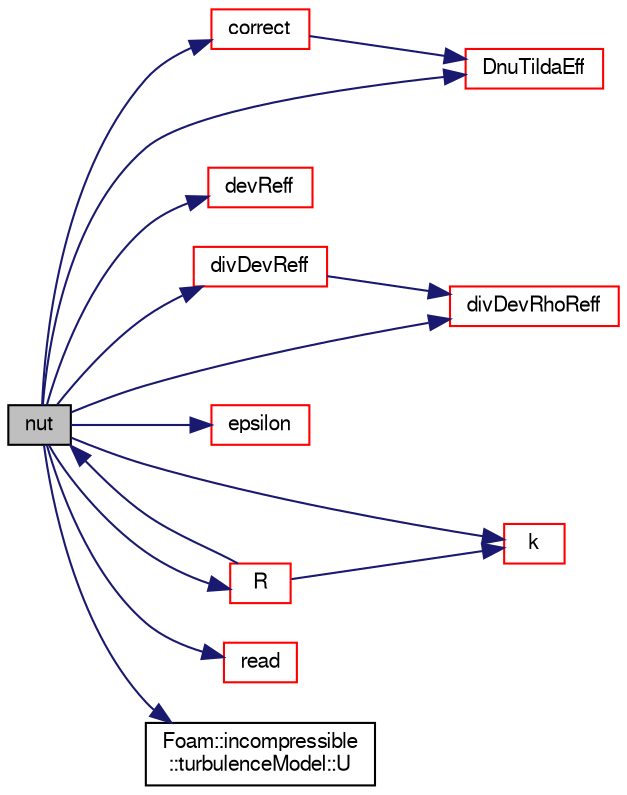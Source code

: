 digraph "nut"
{
  bgcolor="transparent";
  edge [fontname="FreeSans",fontsize="10",labelfontname="FreeSans",labelfontsize="10"];
  node [fontname="FreeSans",fontsize="10",shape=record];
  rankdir="LR";
  Node458 [label="nut",height=0.2,width=0.4,color="black", fillcolor="grey75", style="filled", fontcolor="black"];
  Node458 -> Node459 [color="midnightblue",fontsize="10",style="solid",fontname="FreeSans"];
  Node459 [label="correct",height=0.2,width=0.4,color="red",URL="$a31086.html#a3ae44b28050c3aa494c1d8e18cf618c1",tooltip="Solve the turbulence equations and correct the turbulence viscosity. "];
  Node459 -> Node850 [color="midnightblue",fontsize="10",style="solid",fontname="FreeSans"];
  Node850 [label="DnuTildaEff",height=0.2,width=0.4,color="red",URL="$a31086.html#a3db17e0612d3f43dfc21d593b7f7a942",tooltip="Return the effective diffusivity for nuTilda. "];
  Node458 -> Node865 [color="midnightblue",fontsize="10",style="solid",fontname="FreeSans"];
  Node865 [label="devReff",height=0.2,width=0.4,color="red",URL="$a31086.html#a5449021fbe915095746a83606a000df4",tooltip="Return the effective stress tensor including the laminar stress. "];
  Node458 -> Node908 [color="midnightblue",fontsize="10",style="solid",fontname="FreeSans"];
  Node908 [label="divDevReff",height=0.2,width=0.4,color="red",URL="$a31086.html#a028ac2eaccc9a479009b15cc6e21a89e",tooltip="Return the source term for the momentum equation. "];
  Node908 -> Node909 [color="midnightblue",fontsize="10",style="solid",fontname="FreeSans"];
  Node909 [label="divDevRhoReff",height=0.2,width=0.4,color="red",URL="$a31086.html#a1d0345d58cf17e030967c2b77a4477d6",tooltip="Return the source term for the momentum equation. "];
  Node458 -> Node909 [color="midnightblue",fontsize="10",style="solid",fontname="FreeSans"];
  Node458 -> Node850 [color="midnightblue",fontsize="10",style="solid",fontname="FreeSans"];
  Node458 -> Node911 [color="midnightblue",fontsize="10",style="solid",fontname="FreeSans"];
  Node911 [label="epsilon",height=0.2,width=0.4,color="red",URL="$a31086.html#a7593db4148b0ba5155861a0292ec9c32",tooltip="Return the turbulence kinetic energy dissipation rate. "];
  Node458 -> Node912 [color="midnightblue",fontsize="10",style="solid",fontname="FreeSans"];
  Node912 [label="k",height=0.2,width=0.4,color="red",URL="$a31086.html#a2e01d66cd4db498fd5e869ea66925978",tooltip="Return the turbulence kinetic energy. "];
  Node458 -> Node913 [color="midnightblue",fontsize="10",style="solid",fontname="FreeSans"];
  Node913 [label="R",height=0.2,width=0.4,color="red",URL="$a31086.html#a89520ba1b936e6ffed0baac06d42349b",tooltip="Return the Reynolds stress tensor. "];
  Node913 -> Node912 [color="midnightblue",fontsize="10",style="solid",fontname="FreeSans"];
  Node913 -> Node458 [color="midnightblue",fontsize="10",style="solid",fontname="FreeSans"];
  Node458 -> Node914 [color="midnightblue",fontsize="10",style="solid",fontname="FreeSans"];
  Node914 [label="read",height=0.2,width=0.4,color="red",URL="$a31086.html#af816873151ddb0126e98bb2f914d8ed5",tooltip="Read RASProperties dictionary. "];
  Node458 -> Node917 [color="midnightblue",fontsize="10",style="solid",fontname="FreeSans"];
  Node917 [label="Foam::incompressible\l::turbulenceModel::U",height=0.2,width=0.4,color="black",URL="$a31102.html#a536d168d7b335fe81f506f232b5b4872",tooltip="Access function to velocity field. "];
}
